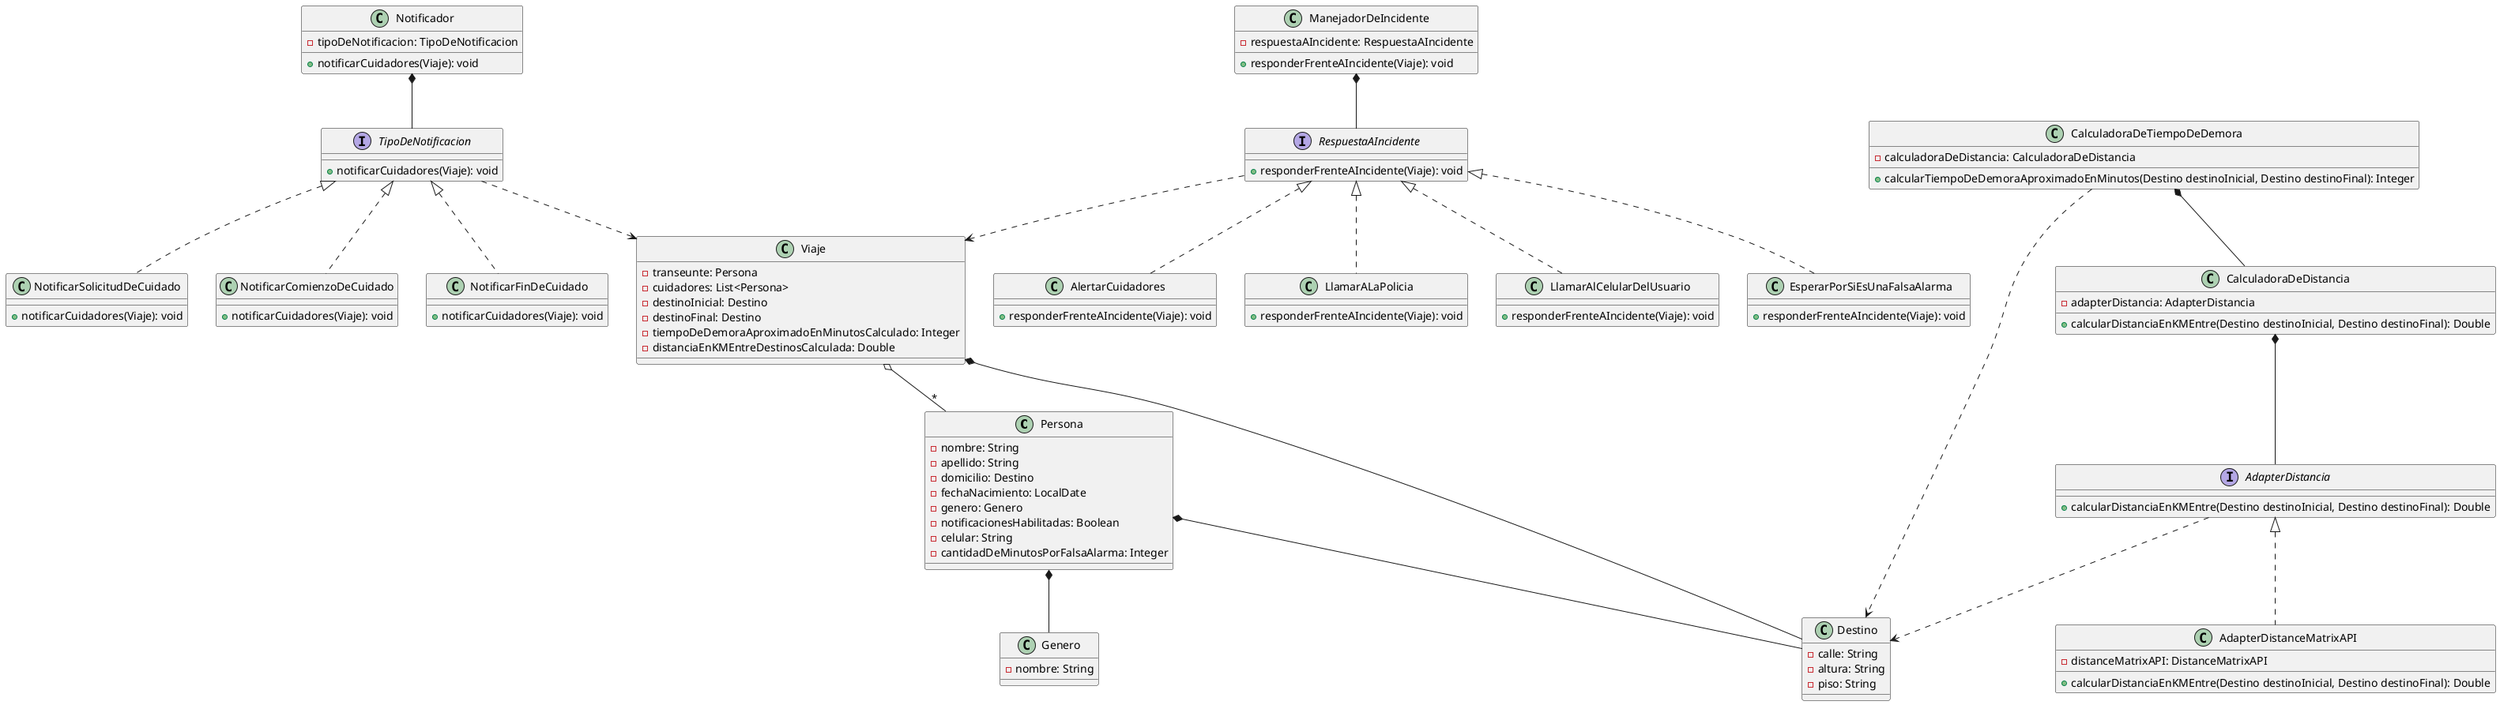 @startuml

Persona *-- Destino
Persona *-- Genero

Viaje o-- "*" Persona
Viaje *-- Destino

CalculadoraDeDistancia *-- AdapterDistancia
AdapterDistancia <|.. AdapterDistanceMatrixAPI
AdapterDistancia ..> Destino

Notificador *-- TipoDeNotificacion
TipoDeNotificacion <|.. NotificarSolicitudDeCuidado
TipoDeNotificacion <|.. NotificarComienzoDeCuidado
TipoDeNotificacion <|.. NotificarFinDeCuidado
TipoDeNotificacion ..> Viaje

ManejadorDeIncidente *-- RespuestaAIncidente
RespuestaAIncidente <|.. AlertarCuidadores
RespuestaAIncidente <|.. LlamarALaPolicia
RespuestaAIncidente <|.. LlamarAlCelularDelUsuario
RespuestaAIncidente <|.. EsperarPorSiEsUnaFalsaAlarma
RespuestaAIncidente ..> Viaje

CalculadoraDeTiempoDeDemora ..> Destino
CalculadoraDeTiempoDeDemora *-- CalculadoraDeDistancia

class Persona {
 -nombre: String
 -apellido: String
 -domicilio: Destino
 -fechaNacimiento: LocalDate
 -genero: Genero
 -notificacionesHabilitadas: Boolean
 -celular: String
 -cantidadDeMinutosPorFalsaAlarma: Integer
}

class Destino{
 -calle: String
 -altura: String
 -piso: String
}

class Genero{
 -nombre: String
}

class Viaje{
 -transeunte: Persona
 -cuidadores: List<Persona>
 -destinoInicial: Destino
 -destinoFinal: Destino
 -tiempoDeDemoraAproximadoEnMinutosCalculado: Integer
 -distanciaEnKMEntreDestinosCalculada: Double
}

class CalculadoraDeTiempoDeDemora{
 -calculadoraDeDistancia: CalculadoraDeDistancia
 +calcularTiempoDeDemoraAproximadoEnMinutos(Destino destinoInicial, Destino destinoFinal): Integer
}

class CalculadoraDeDistancia{
 -adapterDistancia: AdapterDistancia
 +calcularDistanciaEnKMEntre(Destino destinoInicial, Destino destinoFinal): Double
}

interface AdapterDistancia{
 +calcularDistanciaEnKMEntre(Destino destinoInicial, Destino destinoFinal): Double
}

class AdapterDistanceMatrixAPI{
 -distanceMatrixAPI: DistanceMatrixAPI
 +calcularDistanciaEnKMEntre(Destino destinoInicial, Destino destinoFinal): Double
}

class Notificador{
 -tipoDeNotificacion: TipoDeNotificacion
 +notificarCuidadores(Viaje): void
}

interface TipoDeNotificacion{
 +notificarCuidadores(Viaje): void
}

class NotificarSolicitudDeCuidado{
 +notificarCuidadores(Viaje): void
}

class NotificarComienzoDeCuidado{
 +notificarCuidadores(Viaje): void
}

class NotificarFinDeCuidado{
 +notificarCuidadores(Viaje): void
}

class ManejadorDeIncidente{
 -respuestaAIncidente: RespuestaAIncidente
 +responderFrenteAIncidente(Viaje): void
}

interface RespuestaAIncidente{
 +responderFrenteAIncidente(Viaje): void
}

class AlertarCuidadores{
 +responderFrenteAIncidente(Viaje): void
}

class LlamarALaPolicia{
 +responderFrenteAIncidente(Viaje): void
}

class LlamarAlCelularDelUsuario{
 +responderFrenteAIncidente(Viaje): void
}

class EsperarPorSiEsUnaFalsaAlarma{
 +responderFrenteAIncidente(Viaje): void
}

@enduml